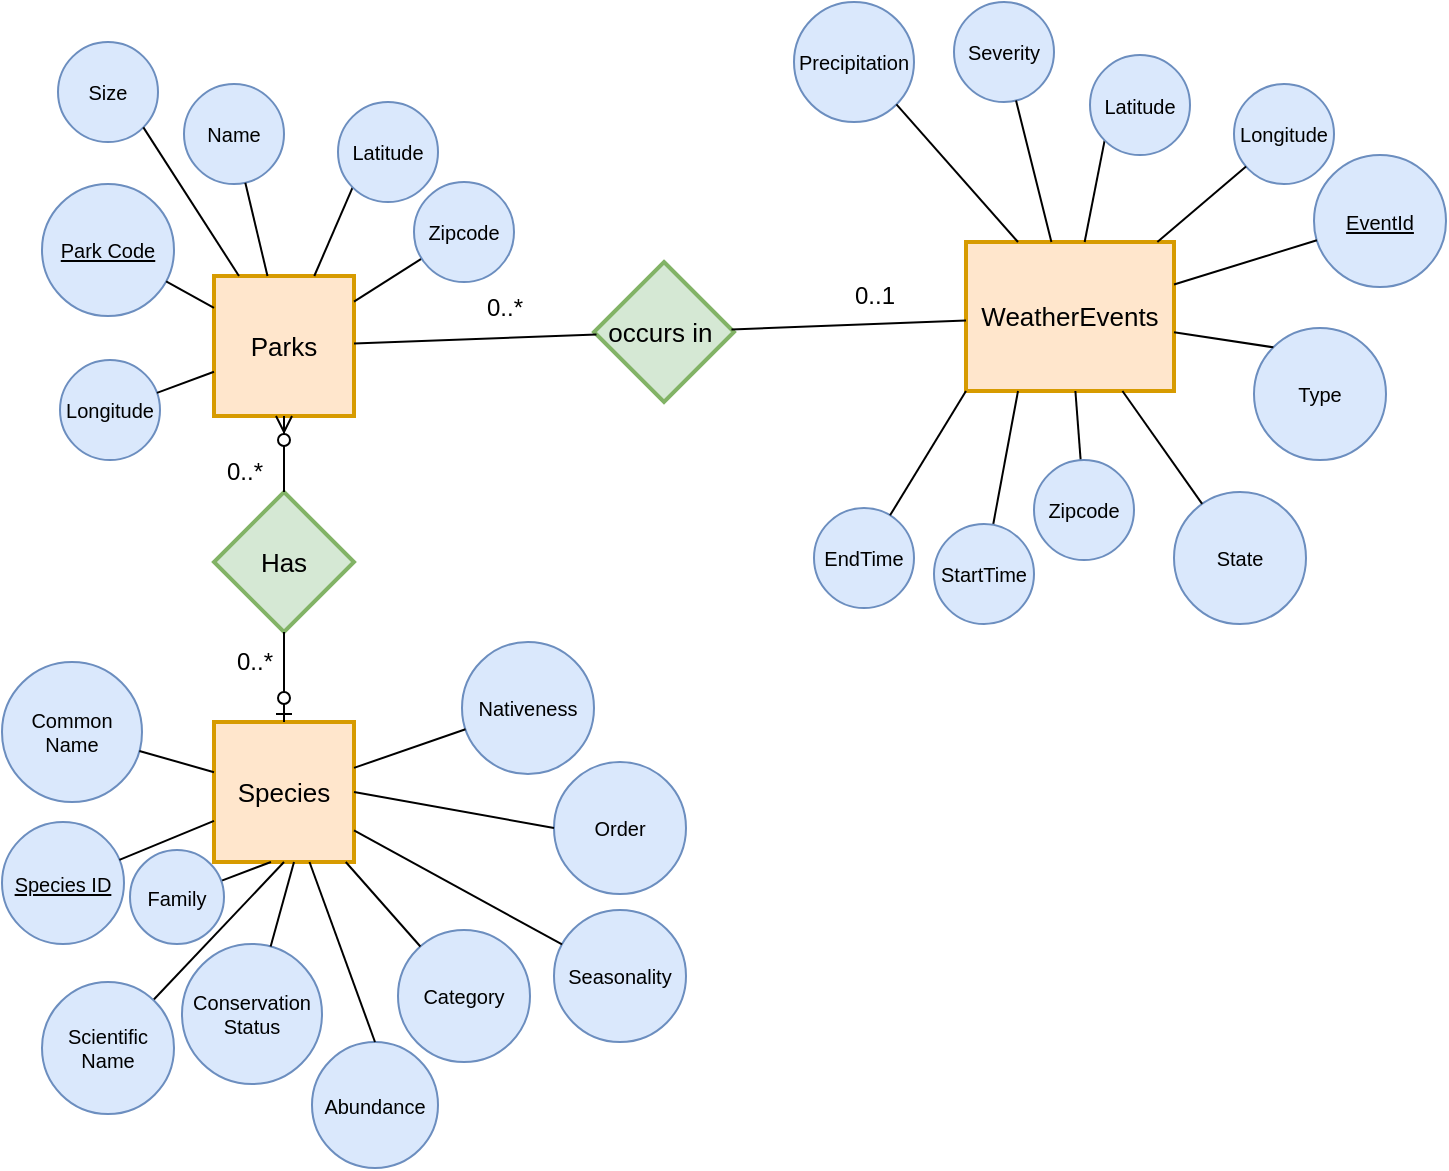 <mxfile version="16.5.1" type="device"><diagram id="fc1f3b67-3c9b-b1b3-7705-706421d27264" name="ERD Habit Tracker app"><mxGraphModel dx="510" dy="737" grid="1" gridSize="10" guides="1" tooltips="1" connect="1" arrows="1" fold="1" page="1" pageScale="1" pageWidth="850" pageHeight="1100" math="0" shadow="0"><root><mxCell id="0"/><mxCell id="1" parent="0"/><mxCell id="4cd4486c729dc68b-1" value="Parks" style="strokeWidth=2;whiteSpace=wrap;html=1;align=center;fontSize=13;fontFamily=Helvetica;fontColor=#000000;strokeColor=#d79b00;fillColor=#ffe6cc;" parent="1" vertex="1"><mxGeometry x="120" y="157" width="70" height="70" as="geometry"/></mxCell><mxCell id="4a63a70a29bb4ada-1" value="Name" style="ellipse;whiteSpace=wrap;html=1;aspect=fixed;fontSize=10;fillColor=#dae8fc;strokeColor=#6c8ebf;" parent="1" vertex="1"><mxGeometry x="105" y="61" width="50" height="50" as="geometry"/></mxCell><mxCell id="4a63a70a29bb4ada-2" value="&lt;u&gt;Park Code&lt;/u&gt;" style="ellipse;whiteSpace=wrap;html=1;aspect=fixed;fontSize=10;fillColor=#dae8fc;strokeColor=#6c8ebf;" parent="1" vertex="1"><mxGeometry x="34" y="111" width="66" height="66" as="geometry"/></mxCell><mxCell id="4a63a70a29bb4ada-3" value="Longitude" style="ellipse;whiteSpace=wrap;html=1;aspect=fixed;fontSize=10;fillColor=#dae8fc;strokeColor=#6c8ebf;" parent="1" vertex="1"><mxGeometry x="43" y="199" width="50" height="50" as="geometry"/></mxCell><mxCell id="4a63a70a29bb4ada-19" value="Species" style="strokeWidth=2;whiteSpace=wrap;html=1;align=center;fontSize=13;fontFamily=Helvetica;fontColor=#000000;strokeColor=#d79b00;fillColor=#ffe6cc;" parent="1" vertex="1"><mxGeometry x="120" y="380" width="70" height="70" as="geometry"/></mxCell><mxCell id="4a63a70a29bb4ada-20" value="&lt;u&gt;Species ID&lt;/u&gt;" style="ellipse;whiteSpace=wrap;html=1;aspect=fixed;fontSize=10;fillColor=#dae8fc;strokeColor=#6c8ebf;" parent="1" vertex="1"><mxGeometry x="14" y="430" width="61" height="61" as="geometry"/></mxCell><mxCell id="4a63a70a29bb4ada-21" value="Common&lt;br&gt;Name" style="ellipse;whiteSpace=wrap;html=1;aspect=fixed;fontSize=10;fillColor=#dae8fc;strokeColor=#6c8ebf;" parent="1" vertex="1"><mxGeometry x="14" y="350" width="70" height="70" as="geometry"/></mxCell><mxCell id="4a63a70a29bb4ada-22" value="Has" style="shape=rhombus;strokeWidth=2;fontSize=13;perimeter=rhombusPerimeter;whiteSpace=wrap;html=1;align=center;fillColor=#d5e8d4;strokeColor=#82b366;" parent="1" vertex="1"><mxGeometry x="120" y="265" width="70" height="70" as="geometry"/></mxCell><mxCell id="4a63a70a29bb4ada-39" style="edgeStyle=orthogonalEdgeStyle;rounded=0;html=1;exitX=0.5;exitY=0;entryX=0.5;entryY=1;endArrow=none;endFill=0;jettySize=auto;orthogonalLoop=1;fontSize=12;startArrow=ERzeroToOne;startFill=1;" parent="1" source="4a63a70a29bb4ada-19" target="4a63a70a29bb4ada-22" edge="1"><mxGeometry relative="1" as="geometry"/></mxCell><mxCell id="4a63a70a29bb4ada-40" style="edgeStyle=orthogonalEdgeStyle;rounded=0;html=1;exitX=0.5;exitY=0;entryX=0.5;entryY=1;endArrow=ERzeroToMany;endFill=1;jettySize=auto;orthogonalLoop=1;fontSize=12;" parent="1" source="4a63a70a29bb4ada-22" target="4cd4486c729dc68b-1" edge="1"><mxGeometry relative="1" as="geometry"/></mxCell><mxCell id="4a63a70a29bb4ada-52" style="edgeStyle=none;rounded=0;html=1;endArrow=none;endFill=0;jettySize=auto;orthogonalLoop=1;fontSize=12;" parent="1" source="4a63a70a29bb4ada-20" target="4a63a70a29bb4ada-19" edge="1"><mxGeometry relative="1" as="geometry"/></mxCell><mxCell id="4a63a70a29bb4ada-53" style="edgeStyle=none;rounded=0;html=1;endArrow=none;endFill=0;jettySize=auto;orthogonalLoop=1;fontSize=12;" parent="1" source="4a63a70a29bb4ada-21" target="4a63a70a29bb4ada-19" edge="1"><mxGeometry relative="1" as="geometry"/></mxCell><mxCell id="4a63a70a29bb4ada-54" style="edgeStyle=none;rounded=0;html=1;endArrow=none;endFill=0;jettySize=auto;orthogonalLoop=1;fontSize=12;" parent="1" source="4a63a70a29bb4ada-2" target="4cd4486c729dc68b-1" edge="1"><mxGeometry relative="1" as="geometry"/></mxCell><mxCell id="4a63a70a29bb4ada-55" style="edgeStyle=none;rounded=0;html=1;endArrow=none;endFill=0;jettySize=auto;orthogonalLoop=1;fontSize=12;" parent="1" source="4a63a70a29bb4ada-1" target="4cd4486c729dc68b-1" edge="1"><mxGeometry relative="1" as="geometry"/></mxCell><mxCell id="4a63a70a29bb4ada-56" style="edgeStyle=none;rounded=0;html=1;endArrow=none;endFill=0;jettySize=auto;orthogonalLoop=1;fontSize=12;" parent="1" source="4a63a70a29bb4ada-3" target="4cd4486c729dc68b-1" edge="1"><mxGeometry relative="1" as="geometry"><mxPoint x="110" y="260" as="sourcePoint"/></mxGeometry></mxCell><mxCell id="4a63a70a29bb4ada-11" style="rounded=0;html=1;startArrow=none;startFill=0;endArrow=none;endFill=0;jettySize=auto;orthogonalLoop=1;fontSize=10;exitX=0;exitY=1;exitDx=0;exitDy=0;" parent="1" source="UoRCHC5bR0f7r5YLTToS-7" target="4cd4486c729dc68b-1" edge="1"><mxGeometry relative="1" as="geometry"><mxPoint x="199.536" y="138.643" as="sourcePoint"/></mxGeometry></mxCell><mxCell id="UoRCHC5bR0f7r5YLTToS-1" style="edgeStyle=none;rounded=0;html=1;endArrow=none;endFill=0;jettySize=auto;orthogonalLoop=1;fontSize=12;" parent="1" source="UoRCHC5bR0f7r5YLTToS-2" edge="1"><mxGeometry relative="1" as="geometry"><mxPoint x="130" y="480" as="sourcePoint"/><mxPoint x="148.48" y="450.004" as="targetPoint"/></mxGeometry></mxCell><mxCell id="UoRCHC5bR0f7r5YLTToS-2" value="Family" style="ellipse;whiteSpace=wrap;html=1;aspect=fixed;fontSize=10;fillColor=#dae8fc;strokeColor=#6c8ebf;" parent="1" vertex="1"><mxGeometry x="78" y="444" width="47" height="47" as="geometry"/></mxCell><mxCell id="UoRCHC5bR0f7r5YLTToS-3" style="edgeStyle=none;rounded=0;html=1;endArrow=none;endFill=0;jettySize=auto;orthogonalLoop=1;fontSize=12;entryX=0.5;entryY=1;entryDx=0;entryDy=0;" parent="1" source="UoRCHC5bR0f7r5YLTToS-4" target="4a63a70a29bb4ada-19" edge="1"><mxGeometry relative="1" as="geometry"><mxPoint x="140.976" y="497.106" as="sourcePoint"/><mxPoint x="158.48" y="460.004" as="targetPoint"/></mxGeometry></mxCell><mxCell id="UoRCHC5bR0f7r5YLTToS-4" value="Scientific Name" style="ellipse;whiteSpace=wrap;html=1;aspect=fixed;fontSize=10;fillColor=#dae8fc;strokeColor=#6c8ebf;" parent="1" vertex="1"><mxGeometry x="34" y="510" width="66" height="66" as="geometry"/></mxCell><mxCell id="UoRCHC5bR0f7r5YLTToS-7" value="Latitude" style="ellipse;whiteSpace=wrap;html=1;aspect=fixed;fontSize=10;fillColor=#dae8fc;strokeColor=#6c8ebf;" parent="1" vertex="1"><mxGeometry x="182" y="70" width="50" height="50" as="geometry"/></mxCell><mxCell id="UoRCHC5bR0f7r5YLTToS-8" style="rounded=0;html=1;startArrow=none;startFill=0;endArrow=none;endFill=0;jettySize=auto;orthogonalLoop=1;fontSize=10;" parent="1" source="UoRCHC5bR0f7r5YLTToS-9" target="4cd4486c729dc68b-1" edge="1"><mxGeometry relative="1" as="geometry"><mxPoint x="227.322" y="132.678" as="sourcePoint"/><mxPoint x="195.161" y="170" as="targetPoint"/></mxGeometry></mxCell><mxCell id="UoRCHC5bR0f7r5YLTToS-9" value="Zipcode" style="ellipse;whiteSpace=wrap;html=1;aspect=fixed;fontSize=10;fillColor=#dae8fc;strokeColor=#6c8ebf;" parent="1" vertex="1"><mxGeometry x="220" y="110" width="50" height="50" as="geometry"/></mxCell><mxCell id="UoRCHC5bR0f7r5YLTToS-10" value="WeatherEvents" style="strokeWidth=2;whiteSpace=wrap;html=1;align=center;fontSize=13;fontFamily=Helvetica;fontColor=#000000;strokeColor=#d79b00;fillColor=#ffe6cc;" parent="1" vertex="1"><mxGeometry x="496" y="140" width="104" height="74.5" as="geometry"/></mxCell><mxCell id="UoRCHC5bR0f7r5YLTToS-11" value="Severity" style="ellipse;whiteSpace=wrap;html=1;aspect=fixed;fontSize=10;fillColor=#dae8fc;strokeColor=#6c8ebf;" parent="1" vertex="1"><mxGeometry x="490" y="20" width="50" height="50" as="geometry"/></mxCell><mxCell id="UoRCHC5bR0f7r5YLTToS-12" value="State" style="ellipse;whiteSpace=wrap;html=1;aspect=fixed;fontSize=10;fillColor=#dae8fc;strokeColor=#6c8ebf;" parent="1" vertex="1"><mxGeometry x="600" y="265" width="66" height="66" as="geometry"/></mxCell><mxCell id="UoRCHC5bR0f7r5YLTToS-13" value="Longitude" style="ellipse;whiteSpace=wrap;html=1;aspect=fixed;fontSize=10;fillColor=#dae8fc;strokeColor=#6c8ebf;" parent="1" vertex="1"><mxGeometry x="630" y="61" width="50" height="50" as="geometry"/></mxCell><mxCell id="UoRCHC5bR0f7r5YLTToS-14" style="edgeStyle=none;rounded=0;html=1;endArrow=none;endFill=0;jettySize=auto;orthogonalLoop=1;fontSize=12;" parent="1" source="UoRCHC5bR0f7r5YLTToS-12" target="UoRCHC5bR0f7r5YLTToS-10" edge="1"><mxGeometry relative="1" as="geometry"/></mxCell><mxCell id="UoRCHC5bR0f7r5YLTToS-15" style="edgeStyle=none;rounded=0;html=1;endArrow=none;endFill=0;jettySize=auto;orthogonalLoop=1;fontSize=12;" parent="1" source="UoRCHC5bR0f7r5YLTToS-11" target="UoRCHC5bR0f7r5YLTToS-10" edge="1"><mxGeometry relative="1" as="geometry"/></mxCell><mxCell id="UoRCHC5bR0f7r5YLTToS-16" style="edgeStyle=none;rounded=0;html=1;endArrow=none;endFill=0;jettySize=auto;orthogonalLoop=1;fontSize=12;" parent="1" source="UoRCHC5bR0f7r5YLTToS-13" target="UoRCHC5bR0f7r5YLTToS-10" edge="1"><mxGeometry relative="1" as="geometry"><mxPoint x="486" y="244.5" as="sourcePoint"/></mxGeometry></mxCell><mxCell id="UoRCHC5bR0f7r5YLTToS-17" style="rounded=0;html=1;startArrow=none;startFill=0;endArrow=none;endFill=0;jettySize=auto;orthogonalLoop=1;fontSize=10;exitX=0;exitY=1;exitDx=0;exitDy=0;" parent="1" source="UoRCHC5bR0f7r5YLTToS-18" target="UoRCHC5bR0f7r5YLTToS-10" edge="1"><mxGeometry relative="1" as="geometry"><mxPoint x="575.536" y="123.143" as="sourcePoint"/></mxGeometry></mxCell><mxCell id="UoRCHC5bR0f7r5YLTToS-18" value="Latitude" style="ellipse;whiteSpace=wrap;html=1;aspect=fixed;fontSize=10;fillColor=#dae8fc;strokeColor=#6c8ebf;" parent="1" vertex="1"><mxGeometry x="558" y="46.5" width="50" height="50" as="geometry"/></mxCell><mxCell id="UoRCHC5bR0f7r5YLTToS-19" style="rounded=0;html=1;startArrow=none;startFill=0;endArrow=none;endFill=0;jettySize=auto;orthogonalLoop=1;fontSize=10;" parent="1" source="UoRCHC5bR0f7r5YLTToS-20" target="UoRCHC5bR0f7r5YLTToS-10" edge="1"><mxGeometry relative="1" as="geometry"><mxPoint x="603.322" y="117.178" as="sourcePoint"/><mxPoint x="571.161" y="154.5" as="targetPoint"/></mxGeometry></mxCell><mxCell id="UoRCHC5bR0f7r5YLTToS-20" value="Zipcode" style="ellipse;whiteSpace=wrap;html=1;aspect=fixed;fontSize=10;fillColor=#dae8fc;strokeColor=#6c8ebf;" parent="1" vertex="1"><mxGeometry x="530" y="249" width="50" height="50" as="geometry"/></mxCell><mxCell id="UoRCHC5bR0f7r5YLTToS-21" value="Type" style="ellipse;whiteSpace=wrap;html=1;aspect=fixed;fontSize=10;fillColor=#dae8fc;strokeColor=#6c8ebf;" parent="1" vertex="1"><mxGeometry x="640" y="183" width="66" height="66" as="geometry"/></mxCell><mxCell id="UoRCHC5bR0f7r5YLTToS-22" style="edgeStyle=none;rounded=0;html=1;endArrow=none;endFill=0;jettySize=auto;orthogonalLoop=1;fontSize=12;exitX=0;exitY=0;exitDx=0;exitDy=0;" parent="1" source="UoRCHC5bR0f7r5YLTToS-21" target="UoRCHC5bR0f7r5YLTToS-10" edge="1"><mxGeometry relative="1" as="geometry"><mxPoint x="624.197" y="280.881" as="sourcePoint"/><mxPoint x="584.222" y="224.5" as="targetPoint"/></mxGeometry></mxCell><mxCell id="fUlthGGvtXDP48YVd5_s-2" style="rounded=0;html=1;startArrow=none;startFill=0;endArrow=none;endFill=0;jettySize=auto;orthogonalLoop=1;fontSize=10;entryX=0.25;entryY=1;entryDx=0;entryDy=0;" parent="1" source="fUlthGGvtXDP48YVd5_s-3" target="UoRCHC5bR0f7r5YLTToS-10" edge="1"><mxGeometry relative="1" as="geometry"><mxPoint x="500" y="259" as="sourcePoint"/><mxPoint x="560.695" y="224.5" as="targetPoint"/></mxGeometry></mxCell><mxCell id="fUlthGGvtXDP48YVd5_s-3" value="StartTime" style="ellipse;whiteSpace=wrap;html=1;aspect=fixed;fontSize=10;fillColor=#dae8fc;strokeColor=#6c8ebf;" parent="1" vertex="1"><mxGeometry x="480" y="281" width="50" height="50" as="geometry"/></mxCell><mxCell id="fUlthGGvtXDP48YVd5_s-4" value="EndTime" style="ellipse;whiteSpace=wrap;html=1;aspect=fixed;fontSize=10;fillColor=#dae8fc;strokeColor=#6c8ebf;" parent="1" vertex="1"><mxGeometry x="420" y="273" width="50" height="50" as="geometry"/></mxCell><mxCell id="fUlthGGvtXDP48YVd5_s-7" style="rounded=0;html=1;startArrow=none;startFill=0;endArrow=none;endFill=0;jettySize=auto;orthogonalLoop=1;fontSize=10;entryX=0;entryY=1;entryDx=0;entryDy=0;" parent="1" source="fUlthGGvtXDP48YVd5_s-4" target="UoRCHC5bR0f7r5YLTToS-10" edge="1"><mxGeometry relative="1" as="geometry"><mxPoint x="519.421" y="291.394" as="sourcePoint"/><mxPoint x="532.0" y="224.5" as="targetPoint"/></mxGeometry></mxCell><mxCell id="fUlthGGvtXDP48YVd5_s-8" value="occurs in&amp;nbsp;" style="shape=rhombus;strokeWidth=2;fontSize=13;perimeter=rhombusPerimeter;whiteSpace=wrap;html=1;align=center;fillColor=#d5e8d4;strokeColor=#82b366;" parent="1" vertex="1"><mxGeometry x="310" y="150" width="70" height="70" as="geometry"/></mxCell><mxCell id="fUlthGGvtXDP48YVd5_s-9" style="rounded=0;html=1;startArrow=none;startFill=0;endArrow=none;endFill=0;jettySize=auto;orthogonalLoop=1;fontSize=10;" parent="1" source="fUlthGGvtXDP48YVd5_s-8" target="4cd4486c729dc68b-1" edge="1"><mxGeometry relative="1" as="geometry"><mxPoint x="234.199" y="158.868" as="sourcePoint"/><mxPoint x="200" y="181.667" as="targetPoint"/></mxGeometry></mxCell><mxCell id="fUlthGGvtXDP48YVd5_s-10" style="rounded=0;html=1;startArrow=none;startFill=0;endArrow=none;endFill=0;jettySize=auto;orthogonalLoop=1;fontSize=10;" parent="1" source="UoRCHC5bR0f7r5YLTToS-10" target="fUlthGGvtXDP48YVd5_s-8" edge="1"><mxGeometry relative="1" as="geometry"><mxPoint x="244.199" y="168.868" as="sourcePoint"/><mxPoint x="370" y="190" as="targetPoint"/></mxGeometry></mxCell><mxCell id="fUlthGGvtXDP48YVd5_s-11" value="&lt;u&gt;EventId&lt;/u&gt;" style="ellipse;whiteSpace=wrap;html=1;aspect=fixed;fontSize=10;fillColor=#dae8fc;strokeColor=#6c8ebf;" parent="1" vertex="1"><mxGeometry x="670" y="96.5" width="66" height="66" as="geometry"/></mxCell><mxCell id="fUlthGGvtXDP48YVd5_s-12" style="edgeStyle=none;rounded=0;html=1;endArrow=none;endFill=0;jettySize=auto;orthogonalLoop=1;fontSize=12;" parent="1" source="fUlthGGvtXDP48YVd5_s-11" target="UoRCHC5bR0f7r5YLTToS-10" edge="1"><mxGeometry relative="1" as="geometry"><mxPoint x="645.983" y="112.228" as="sourcePoint"/><mxPoint x="601.679" y="150" as="targetPoint"/></mxGeometry></mxCell><mxCell id="fUlthGGvtXDP48YVd5_s-14" value="0..1" style="text;html=1;align=center;verticalAlign=middle;resizable=0;points=[];autosize=1;strokeColor=none;fillColor=none;" parent="1" vertex="1"><mxGeometry x="430" y="157" width="40" height="20" as="geometry"/></mxCell><mxCell id="fUlthGGvtXDP48YVd5_s-15" value="0..*" style="text;html=1;align=center;verticalAlign=middle;resizable=0;points=[];autosize=1;strokeColor=none;fillColor=none;" parent="1" vertex="1"><mxGeometry x="250" y="163" width="30" height="20" as="geometry"/></mxCell><mxCell id="fUlthGGvtXDP48YVd5_s-17" value="0..*" style="text;html=1;align=center;verticalAlign=middle;resizable=0;points=[];autosize=1;strokeColor=none;fillColor=none;" parent="1" vertex="1"><mxGeometry x="125" y="340" width="30" height="20" as="geometry"/></mxCell><mxCell id="fUlthGGvtXDP48YVd5_s-18" value="0..*" style="text;html=1;align=center;verticalAlign=middle;resizable=0;points=[];autosize=1;strokeColor=none;fillColor=none;" parent="1" vertex="1"><mxGeometry x="120" y="245" width="30" height="20" as="geometry"/></mxCell><mxCell id="fUlthGGvtXDP48YVd5_s-19" value="Nativeness" style="ellipse;whiteSpace=wrap;html=1;aspect=fixed;fontSize=10;fillColor=#dae8fc;strokeColor=#6c8ebf;" parent="1" vertex="1"><mxGeometry x="244" y="340" width="66" height="66" as="geometry"/></mxCell><mxCell id="fUlthGGvtXDP48YVd5_s-20" value="Seasonality" style="ellipse;whiteSpace=wrap;html=1;aspect=fixed;fontSize=10;fillColor=#dae8fc;strokeColor=#6c8ebf;" parent="1" vertex="1"><mxGeometry x="290" y="474" width="66" height="66" as="geometry"/></mxCell><mxCell id="fUlthGGvtXDP48YVd5_s-21" value="Abundance" style="ellipse;whiteSpace=wrap;html=1;aspect=fixed;fontSize=10;fillColor=#dae8fc;strokeColor=#6c8ebf;" parent="1" vertex="1"><mxGeometry x="169" y="540" width="63" height="63" as="geometry"/></mxCell><mxCell id="fUlthGGvtXDP48YVd5_s-22" value="Conservation&lt;br&gt;Status" style="ellipse;whiteSpace=wrap;html=1;aspect=fixed;fontSize=10;fillColor=#dae8fc;strokeColor=#6c8ebf;" parent="1" vertex="1"><mxGeometry x="104" y="491" width="70" height="70" as="geometry"/></mxCell><mxCell id="fUlthGGvtXDP48YVd5_s-23" style="edgeStyle=none;rounded=0;html=1;endArrow=none;endFill=0;jettySize=auto;orthogonalLoop=1;fontSize=12;" parent="1" source="fUlthGGvtXDP48YVd5_s-22" edge="1"><mxGeometry relative="1" as="geometry"><mxPoint x="94.916" y="521.362" as="sourcePoint"/><mxPoint x="160" y="450" as="targetPoint"/></mxGeometry></mxCell><mxCell id="fUlthGGvtXDP48YVd5_s-24" style="edgeStyle=none;rounded=0;html=1;endArrow=none;endFill=0;jettySize=auto;orthogonalLoop=1;fontSize=12;exitX=0.5;exitY=0;exitDx=0;exitDy=0;" parent="1" source="fUlthGGvtXDP48YVd5_s-21" target="4a63a70a29bb4ada-19" edge="1"><mxGeometry relative="1" as="geometry"><mxPoint x="165" y="510.0" as="sourcePoint"/><mxPoint x="165" y="460.0" as="targetPoint"/></mxGeometry></mxCell><mxCell id="fUlthGGvtXDP48YVd5_s-25" style="edgeStyle=none;rounded=0;html=1;endArrow=none;endFill=0;jettySize=auto;orthogonalLoop=1;fontSize=12;" parent="1" source="fUlthGGvtXDP48YVd5_s-20" target="4a63a70a29bb4ada-19" edge="1"><mxGeometry relative="1" as="geometry"><mxPoint x="201.5" y="547" as="sourcePoint"/><mxPoint x="175.471" y="460.0" as="targetPoint"/></mxGeometry></mxCell><mxCell id="fUlthGGvtXDP48YVd5_s-26" style="edgeStyle=none;rounded=0;html=1;endArrow=none;endFill=0;jettySize=auto;orthogonalLoop=1;fontSize=12;" parent="1" source="fUlthGGvtXDP48YVd5_s-19" target="4a63a70a29bb4ada-19" edge="1"><mxGeometry relative="1" as="geometry"><mxPoint x="264.079" y="478.107" as="sourcePoint"/><mxPoint x="200" y="442.5" as="targetPoint"/></mxGeometry></mxCell><mxCell id="fUlthGGvtXDP48YVd5_s-27" value="Category" style="ellipse;whiteSpace=wrap;html=1;aspect=fixed;fontSize=10;fillColor=#dae8fc;strokeColor=#6c8ebf;" parent="1" vertex="1"><mxGeometry x="212" y="484" width="66" height="66" as="geometry"/></mxCell><mxCell id="fUlthGGvtXDP48YVd5_s-28" style="edgeStyle=none;rounded=0;html=1;endArrow=none;endFill=0;jettySize=auto;orthogonalLoop=1;fontSize=12;" parent="1" source="fUlthGGvtXDP48YVd5_s-27" target="4a63a70a29bb4ada-19" edge="1"><mxGeometry relative="1" as="geometry"><mxPoint x="231.5" y="540" as="sourcePoint"/><mxPoint x="185.239" y="460.0" as="targetPoint"/></mxGeometry></mxCell><mxCell id="fUlthGGvtXDP48YVd5_s-29" value="Size" style="ellipse;whiteSpace=wrap;html=1;aspect=fixed;fontSize=10;fillColor=#dae8fc;strokeColor=#6c8ebf;" parent="1" vertex="1"><mxGeometry x="42" y="40" width="50" height="50" as="geometry"/></mxCell><mxCell id="fUlthGGvtXDP48YVd5_s-30" style="edgeStyle=none;rounded=0;html=1;endArrow=none;endFill=0;jettySize=auto;orthogonalLoop=1;fontSize=12;exitX=1;exitY=1;exitDx=0;exitDy=0;" parent="1" source="fUlthGGvtXDP48YVd5_s-29" target="4cd4486c729dc68b-1" edge="1"><mxGeometry relative="1" as="geometry"><mxPoint x="145.726" y="120.335" as="sourcePoint"/><mxPoint x="156.745" y="167" as="targetPoint"/></mxGeometry></mxCell><mxCell id="xqCv9LayalVvqxk3-hGZ-1" value="Order" style="ellipse;whiteSpace=wrap;html=1;aspect=fixed;fontSize=10;fillColor=#dae8fc;strokeColor=#6c8ebf;" vertex="1" parent="1"><mxGeometry x="290" y="400" width="66" height="66" as="geometry"/></mxCell><mxCell id="xqCv9LayalVvqxk3-hGZ-3" value="" style="endArrow=none;html=1;rounded=0;exitX=1;exitY=0.5;exitDx=0;exitDy=0;entryX=0;entryY=0.5;entryDx=0;entryDy=0;" edge="1" parent="1" source="4a63a70a29bb4ada-19" target="xqCv9LayalVvqxk3-hGZ-1"><mxGeometry width="50" height="50" relative="1" as="geometry"><mxPoint x="200" y="400" as="sourcePoint"/><mxPoint x="250" y="350" as="targetPoint"/></mxGeometry></mxCell><mxCell id="xqCv9LayalVvqxk3-hGZ-4" value="Precipitation" style="ellipse;whiteSpace=wrap;html=1;aspect=fixed;fontSize=10;fillColor=#dae8fc;strokeColor=#6c8ebf;" vertex="1" parent="1"><mxGeometry x="410" y="20" width="60" height="60" as="geometry"/></mxCell><mxCell id="xqCv9LayalVvqxk3-hGZ-6" value="" style="endArrow=none;html=1;rounded=0;entryX=0.25;entryY=0;entryDx=0;entryDy=0;exitX=1;exitY=1;exitDx=0;exitDy=0;" edge="1" parent="1" source="xqCv9LayalVvqxk3-hGZ-4" target="UoRCHC5bR0f7r5YLTToS-10"><mxGeometry width="50" height="50" relative="1" as="geometry"><mxPoint x="480" y="320" as="sourcePoint"/><mxPoint x="530" y="270" as="targetPoint"/></mxGeometry></mxCell></root></mxGraphModel></diagram></mxfile>